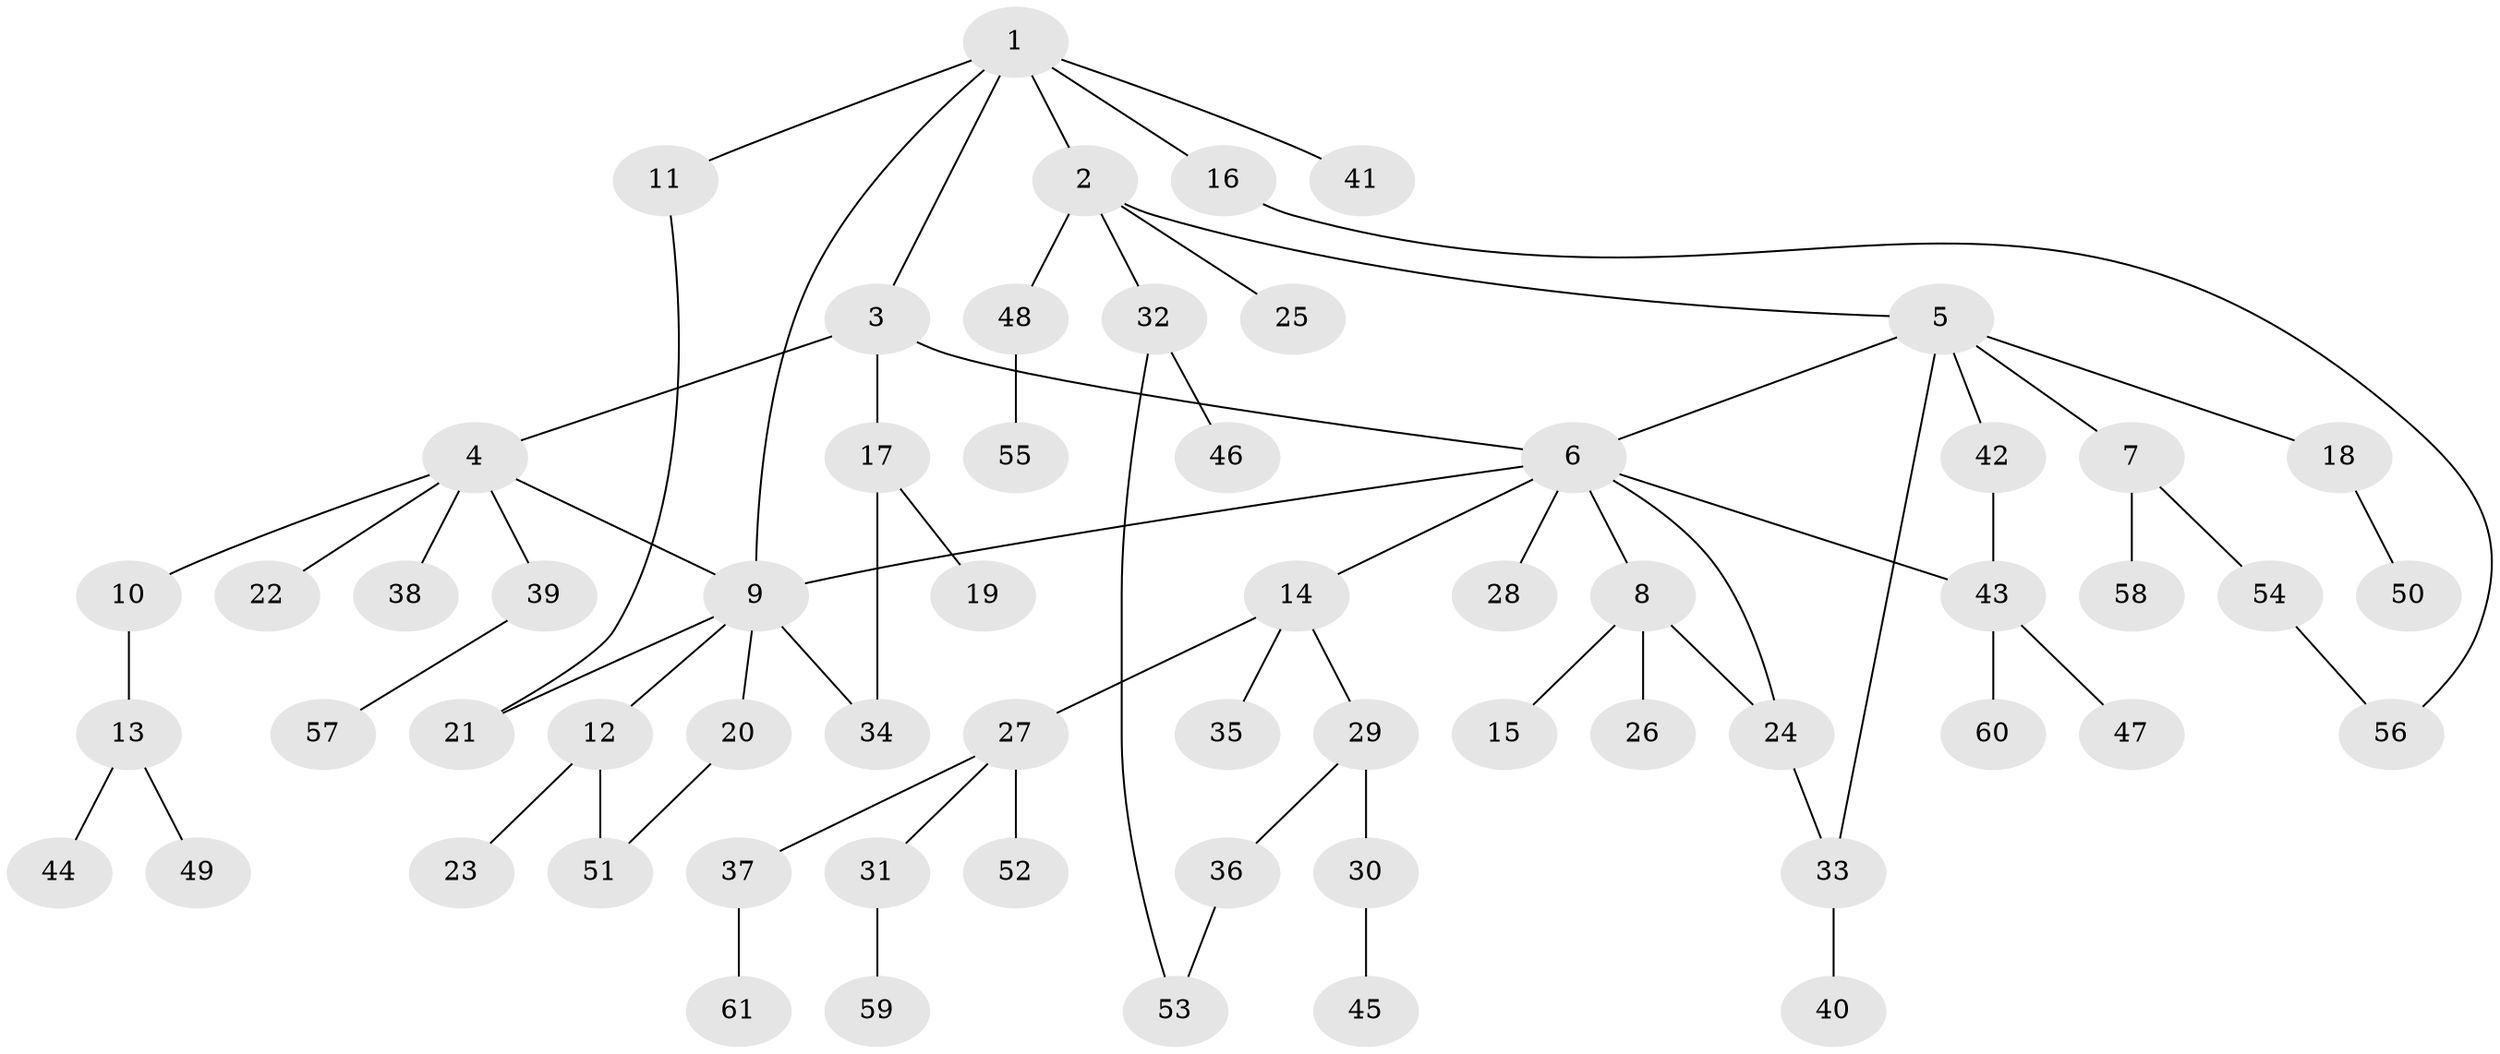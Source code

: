 // coarse degree distribution, {6: 0.05128205128205128, 4: 0.07692307692307693, 5: 0.02564102564102564, 9: 0.02564102564102564, 2: 0.358974358974359, 7: 0.02564102564102564, 3: 0.07692307692307693, 1: 0.358974358974359}
// Generated by graph-tools (version 1.1) at 2025/23/03/03/25 07:23:33]
// undirected, 61 vertices, 71 edges
graph export_dot {
graph [start="1"]
  node [color=gray90,style=filled];
  1;
  2;
  3;
  4;
  5;
  6;
  7;
  8;
  9;
  10;
  11;
  12;
  13;
  14;
  15;
  16;
  17;
  18;
  19;
  20;
  21;
  22;
  23;
  24;
  25;
  26;
  27;
  28;
  29;
  30;
  31;
  32;
  33;
  34;
  35;
  36;
  37;
  38;
  39;
  40;
  41;
  42;
  43;
  44;
  45;
  46;
  47;
  48;
  49;
  50;
  51;
  52;
  53;
  54;
  55;
  56;
  57;
  58;
  59;
  60;
  61;
  1 -- 2;
  1 -- 3;
  1 -- 11;
  1 -- 16;
  1 -- 41;
  1 -- 9;
  2 -- 5;
  2 -- 25;
  2 -- 32;
  2 -- 48;
  3 -- 4;
  3 -- 17;
  3 -- 6;
  4 -- 10;
  4 -- 22;
  4 -- 38;
  4 -- 39;
  4 -- 9;
  5 -- 6;
  5 -- 7;
  5 -- 18;
  5 -- 42;
  5 -- 33;
  6 -- 8;
  6 -- 9;
  6 -- 14;
  6 -- 24;
  6 -- 28;
  6 -- 43;
  7 -- 54;
  7 -- 58;
  8 -- 15;
  8 -- 26;
  8 -- 24;
  9 -- 12;
  9 -- 20;
  9 -- 21;
  9 -- 34;
  10 -- 13;
  11 -- 21;
  12 -- 23;
  12 -- 51;
  13 -- 44;
  13 -- 49;
  14 -- 27;
  14 -- 29;
  14 -- 35;
  16 -- 56;
  17 -- 19;
  17 -- 34;
  18 -- 50;
  20 -- 51;
  24 -- 33;
  27 -- 31;
  27 -- 37;
  27 -- 52;
  29 -- 30;
  29 -- 36;
  30 -- 45;
  31 -- 59;
  32 -- 46;
  32 -- 53;
  33 -- 40;
  36 -- 53;
  37 -- 61;
  39 -- 57;
  42 -- 43;
  43 -- 47;
  43 -- 60;
  48 -- 55;
  54 -- 56;
}
